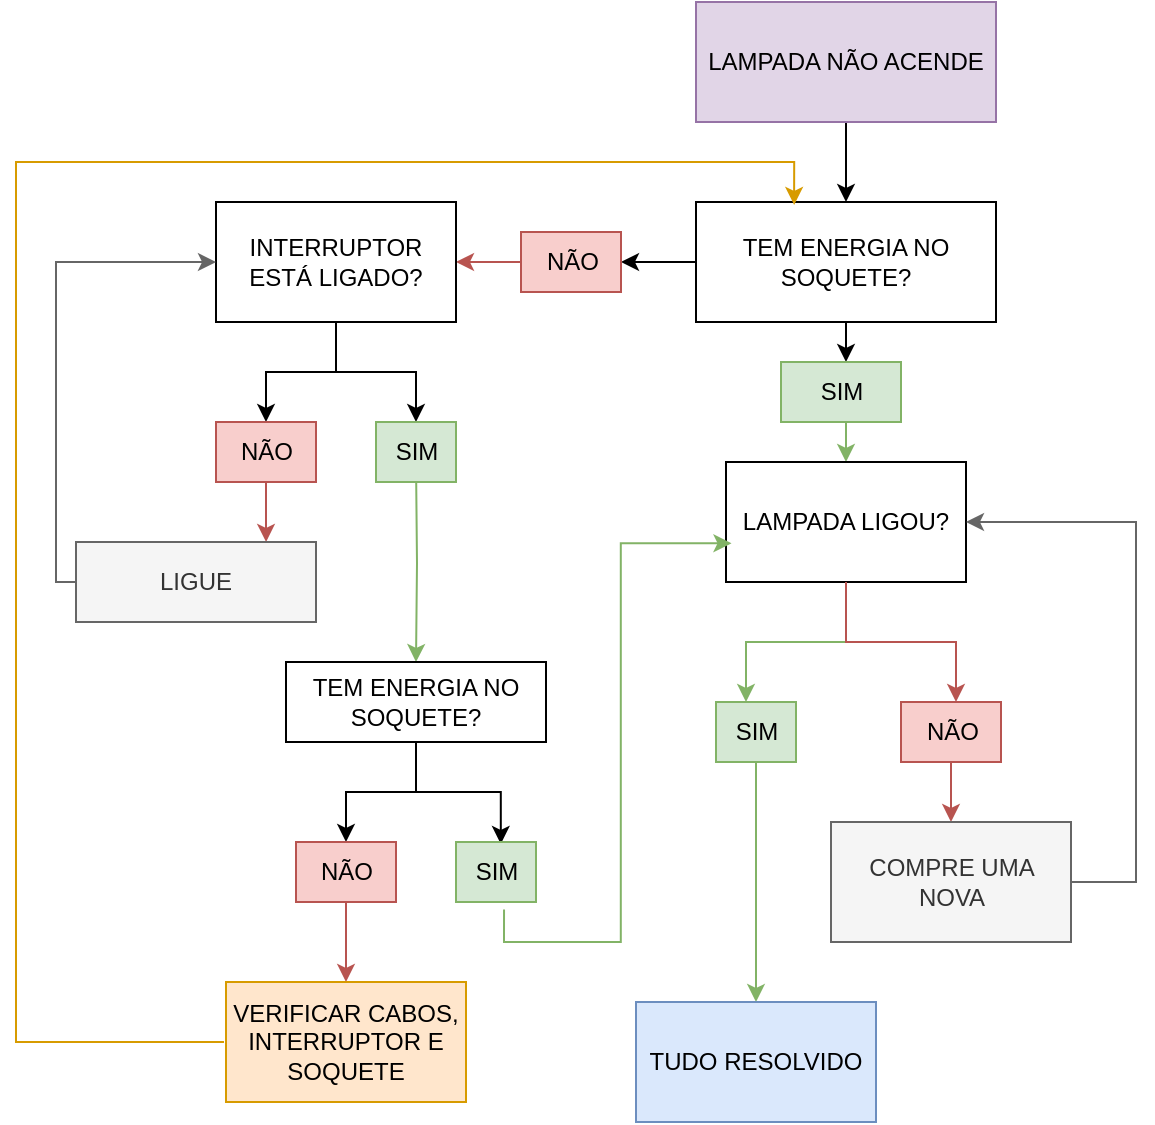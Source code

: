<mxfile version="21.7.4" type="github">
  <diagram name="Página-1" id="CAikxUyKD4PRSJyLO2kP">
    <mxGraphModel dx="1257" dy="617" grid="1" gridSize="10" guides="1" tooltips="1" connect="1" arrows="1" fold="1" page="1" pageScale="1" pageWidth="827" pageHeight="1169" math="0" shadow="0">
      <root>
        <mxCell id="0" />
        <mxCell id="1" parent="0" />
        <mxCell id="uMKkj9IWUREVqiduz7nh-5" value="" style="edgeStyle=orthogonalEdgeStyle;rounded=0;orthogonalLoop=1;jettySize=auto;html=1;" edge="1" parent="1" source="uMKkj9IWUREVqiduz7nh-1" target="uMKkj9IWUREVqiduz7nh-4">
          <mxGeometry relative="1" as="geometry" />
        </mxCell>
        <mxCell id="uMKkj9IWUREVqiduz7nh-1" value="LAMPADA NÃO ACENDE" style="rounded=0;whiteSpace=wrap;html=1;arcSize=50;labelBackgroundColor=none;fillColor=#e1d5e7;strokeColor=#9673a6;" vertex="1" parent="1">
          <mxGeometry x="510" y="120" width="150" height="60" as="geometry" />
        </mxCell>
        <mxCell id="uMKkj9IWUREVqiduz7nh-24" value="" style="edgeStyle=orthogonalEdgeStyle;rounded=0;orthogonalLoop=1;jettySize=auto;html=1;" edge="1" parent="1" source="uMKkj9IWUREVqiduz7nh-4" target="uMKkj9IWUREVqiduz7nh-23">
          <mxGeometry relative="1" as="geometry" />
        </mxCell>
        <mxCell id="uMKkj9IWUREVqiduz7nh-65" style="edgeStyle=orthogonalEdgeStyle;rounded=0;orthogonalLoop=1;jettySize=auto;html=1;entryX=0.54;entryY=0.01;entryDx=0;entryDy=0;entryPerimeter=0;" edge="1" parent="1" source="uMKkj9IWUREVqiduz7nh-4" target="uMKkj9IWUREVqiduz7nh-18">
          <mxGeometry relative="1" as="geometry" />
        </mxCell>
        <mxCell id="uMKkj9IWUREVqiduz7nh-4" value="TEM ENERGIA NO SOQUETE?" style="rounded=0;whiteSpace=wrap;html=1;arcSize=50;" vertex="1" parent="1">
          <mxGeometry x="510" y="220" width="150" height="60" as="geometry" />
        </mxCell>
        <mxCell id="uMKkj9IWUREVqiduz7nh-85" value="" style="edgeStyle=orthogonalEdgeStyle;rounded=0;orthogonalLoop=1;jettySize=auto;html=1;entryX=0.5;entryY=0;entryDx=0;entryDy=0;fillColor=#d5e8d4;strokeColor=#82b366;" edge="1" parent="1" source="uMKkj9IWUREVqiduz7nh-18" target="uMKkj9IWUREVqiduz7nh-19">
          <mxGeometry relative="1" as="geometry">
            <mxPoint x="570" y="340" as="targetPoint" />
            <Array as="points">
              <mxPoint x="585" y="340" />
              <mxPoint x="585" y="340" />
            </Array>
          </mxGeometry>
        </mxCell>
        <mxCell id="uMKkj9IWUREVqiduz7nh-18" value="SIM" style="text;html=1;strokeColor=#82b366;fillColor=#d5e8d4;align=center;verticalAlign=middle;whiteSpace=wrap;rounded=0;" vertex="1" parent="1">
          <mxGeometry x="552.5" y="300" width="60" height="30" as="geometry" />
        </mxCell>
        <mxCell id="uMKkj9IWUREVqiduz7nh-19" value="LAMPADA LIGOU?" style="whiteSpace=wrap;html=1;" vertex="1" parent="1">
          <mxGeometry x="525" y="350" width="120" height="60" as="geometry" />
        </mxCell>
        <mxCell id="uMKkj9IWUREVqiduz7nh-26" value="" style="edgeStyle=orthogonalEdgeStyle;rounded=0;orthogonalLoop=1;jettySize=auto;html=1;fillColor=#f8cecc;strokeColor=#b85450;" edge="1" parent="1" source="uMKkj9IWUREVqiduz7nh-23" target="uMKkj9IWUREVqiduz7nh-25">
          <mxGeometry relative="1" as="geometry" />
        </mxCell>
        <mxCell id="uMKkj9IWUREVqiduz7nh-23" value="NÃO" style="text;html=1;align=center;verticalAlign=middle;resizable=0;points=[];autosize=1;strokeColor=#b85450;fillColor=#f8cecc;" vertex="1" parent="1">
          <mxGeometry x="422.5" y="235" width="50" height="30" as="geometry" />
        </mxCell>
        <mxCell id="uMKkj9IWUREVqiduz7nh-54" value="" style="edgeStyle=orthogonalEdgeStyle;rounded=0;orthogonalLoop=1;jettySize=auto;html=1;" edge="1" parent="1" source="uMKkj9IWUREVqiduz7nh-25" target="uMKkj9IWUREVqiduz7nh-53">
          <mxGeometry relative="1" as="geometry" />
        </mxCell>
        <mxCell id="uMKkj9IWUREVqiduz7nh-56" style="edgeStyle=orthogonalEdgeStyle;rounded=0;orthogonalLoop=1;jettySize=auto;html=1;" edge="1" parent="1" source="uMKkj9IWUREVqiduz7nh-25" target="uMKkj9IWUREVqiduz7nh-55">
          <mxGeometry relative="1" as="geometry" />
        </mxCell>
        <mxCell id="uMKkj9IWUREVqiduz7nh-25" value="INTERRUPTOR ESTÁ LIGADO?" style="whiteSpace=wrap;html=1;" vertex="1" parent="1">
          <mxGeometry x="270" y="220" width="120" height="60" as="geometry" />
        </mxCell>
        <mxCell id="uMKkj9IWUREVqiduz7nh-35" value="" style="edgeStyle=orthogonalEdgeStyle;rounded=0;orthogonalLoop=1;jettySize=auto;html=1;exitX=0.5;exitY=1;exitDx=0;exitDy=0;fillColor=#d5e8d4;strokeColor=#82b366;" edge="1" parent="1" source="uMKkj9IWUREVqiduz7nh-19" target="uMKkj9IWUREVqiduz7nh-34">
          <mxGeometry relative="1" as="geometry">
            <mxPoint x="585" y="580" as="sourcePoint" />
            <Array as="points">
              <mxPoint x="585" y="440" />
              <mxPoint x="535" y="440" />
            </Array>
          </mxGeometry>
        </mxCell>
        <mxCell id="uMKkj9IWUREVqiduz7nh-38" style="edgeStyle=orthogonalEdgeStyle;rounded=0;orthogonalLoop=1;jettySize=auto;html=1;exitX=0.5;exitY=1;exitDx=0;exitDy=0;fillColor=#f8cecc;strokeColor=#b85450;" edge="1" parent="1" source="uMKkj9IWUREVqiduz7nh-19" target="uMKkj9IWUREVqiduz7nh-36">
          <mxGeometry relative="1" as="geometry">
            <mxPoint x="585" y="530" as="sourcePoint" />
            <Array as="points">
              <mxPoint x="585" y="440" />
              <mxPoint x="640" y="440" />
            </Array>
          </mxGeometry>
        </mxCell>
        <mxCell id="uMKkj9IWUREVqiduz7nh-84" style="edgeStyle=orthogonalEdgeStyle;rounded=0;orthogonalLoop=1;jettySize=auto;html=1;entryX=0.5;entryY=0;entryDx=0;entryDy=0;fillColor=#d5e8d4;strokeColor=#82b366;" edge="1" parent="1" source="uMKkj9IWUREVqiduz7nh-34" target="uMKkj9IWUREVqiduz7nh-41">
          <mxGeometry relative="1" as="geometry" />
        </mxCell>
        <mxCell id="uMKkj9IWUREVqiduz7nh-34" value="SIM&lt;br&gt;" style="text;html=1;align=center;verticalAlign=middle;resizable=0;points=[];autosize=1;strokeColor=#82b366;fillColor=#d5e8d4;" vertex="1" parent="1">
          <mxGeometry x="520" y="470" width="40" height="30" as="geometry" />
        </mxCell>
        <mxCell id="uMKkj9IWUREVqiduz7nh-82" value="" style="edgeStyle=orthogonalEdgeStyle;rounded=0;orthogonalLoop=1;jettySize=auto;html=1;fillColor=#f8cecc;strokeColor=#b85450;" edge="1" parent="1" source="uMKkj9IWUREVqiduz7nh-36" target="uMKkj9IWUREVqiduz7nh-61">
          <mxGeometry relative="1" as="geometry" />
        </mxCell>
        <mxCell id="uMKkj9IWUREVqiduz7nh-36" value="NÃO" style="text;html=1;align=center;verticalAlign=middle;resizable=0;points=[];autosize=1;strokeColor=#b85450;fillColor=#f8cecc;" vertex="1" parent="1">
          <mxGeometry x="612.5" y="470" width="50" height="30" as="geometry" />
        </mxCell>
        <mxCell id="uMKkj9IWUREVqiduz7nh-41" value="TUDO RESOLVIDO" style="whiteSpace=wrap;html=1;fillColor=#dae8fc;strokeColor=#6c8ebf;" vertex="1" parent="1">
          <mxGeometry x="480" y="620" width="120" height="60" as="geometry" />
        </mxCell>
        <mxCell id="uMKkj9IWUREVqiduz7nh-67" value="" style="edgeStyle=orthogonalEdgeStyle;rounded=0;orthogonalLoop=1;jettySize=auto;html=1;entryX=0.5;entryY=0;entryDx=0;entryDy=0;fillColor=#d5e8d4;strokeColor=#82b366;" edge="1" parent="1" target="uMKkj9IWUREVqiduz7nh-66">
          <mxGeometry relative="1" as="geometry">
            <mxPoint x="370.003" y="350" as="sourcePoint" />
            <mxPoint x="360.25" y="429.52" as="targetPoint" />
            <Array as="points" />
          </mxGeometry>
        </mxCell>
        <mxCell id="uMKkj9IWUREVqiduz7nh-53" value="SIM" style="text;html=1;align=center;verticalAlign=middle;resizable=0;points=[];autosize=1;strokeColor=#82b366;fillColor=#d5e8d4;" vertex="1" parent="1">
          <mxGeometry x="350" y="330" width="40" height="30" as="geometry" />
        </mxCell>
        <mxCell id="uMKkj9IWUREVqiduz7nh-58" value="" style="edgeStyle=orthogonalEdgeStyle;rounded=0;orthogonalLoop=1;jettySize=auto;html=1;fillColor=#f8cecc;strokeColor=#b85450;" edge="1" parent="1" source="uMKkj9IWUREVqiduz7nh-55">
          <mxGeometry relative="1" as="geometry">
            <mxPoint x="295.048" y="390" as="targetPoint" />
          </mxGeometry>
        </mxCell>
        <mxCell id="uMKkj9IWUREVqiduz7nh-55" value="NÃO" style="text;html=1;align=center;verticalAlign=middle;resizable=0;points=[];autosize=1;strokeColor=#b85450;fillColor=#f8cecc;" vertex="1" parent="1">
          <mxGeometry x="270" y="330" width="50" height="30" as="geometry" />
        </mxCell>
        <mxCell id="uMKkj9IWUREVqiduz7nh-79" style="edgeStyle=orthogonalEdgeStyle;rounded=0;orthogonalLoop=1;jettySize=auto;html=1;entryX=0;entryY=0.5;entryDx=0;entryDy=0;exitX=0;exitY=0.5;exitDx=0;exitDy=0;fillColor=#f5f5f5;strokeColor=#666666;" edge="1" parent="1" source="uMKkj9IWUREVqiduz7nh-59" target="uMKkj9IWUREVqiduz7nh-25">
          <mxGeometry relative="1" as="geometry">
            <Array as="points">
              <mxPoint x="190" y="410" />
              <mxPoint x="190" y="250" />
            </Array>
          </mxGeometry>
        </mxCell>
        <mxCell id="uMKkj9IWUREVqiduz7nh-59" value="LIGUE" style="whiteSpace=wrap;html=1;fillColor=#f5f5f5;fontColor=#333333;strokeColor=#666666;" vertex="1" parent="1">
          <mxGeometry x="200" y="390" width="120" height="40" as="geometry" />
        </mxCell>
        <mxCell id="uMKkj9IWUREVqiduz7nh-81" style="edgeStyle=orthogonalEdgeStyle;rounded=0;orthogonalLoop=1;jettySize=auto;html=1;entryX=1;entryY=0.5;entryDx=0;entryDy=0;exitX=1;exitY=0.5;exitDx=0;exitDy=0;fillColor=#f5f5f5;strokeColor=#666666;" edge="1" parent="1" source="uMKkj9IWUREVqiduz7nh-61" target="uMKkj9IWUREVqiduz7nh-19">
          <mxGeometry relative="1" as="geometry">
            <mxPoint x="730" y="370" as="targetPoint" />
            <Array as="points">
              <mxPoint x="730" y="560" />
              <mxPoint x="730" y="380" />
            </Array>
          </mxGeometry>
        </mxCell>
        <mxCell id="uMKkj9IWUREVqiduz7nh-61" value="COMPRE UMA NOVA" style="whiteSpace=wrap;html=1;fillColor=#f5f5f5;strokeColor=#666666;fontColor=#333333;" vertex="1" parent="1">
          <mxGeometry x="577.5" y="530" width="120" height="60" as="geometry" />
        </mxCell>
        <mxCell id="uMKkj9IWUREVqiduz7nh-71" style="edgeStyle=orthogonalEdgeStyle;rounded=0;orthogonalLoop=1;jettySize=auto;html=1;" edge="1" parent="1" source="uMKkj9IWUREVqiduz7nh-66" target="uMKkj9IWUREVqiduz7nh-70">
          <mxGeometry relative="1" as="geometry" />
        </mxCell>
        <mxCell id="uMKkj9IWUREVqiduz7nh-72" style="edgeStyle=orthogonalEdgeStyle;rounded=0;orthogonalLoop=1;jettySize=auto;html=1;entryX=0.56;entryY=0.032;entryDx=0;entryDy=0;entryPerimeter=0;" edge="1" parent="1" source="uMKkj9IWUREVqiduz7nh-66" target="uMKkj9IWUREVqiduz7nh-69">
          <mxGeometry relative="1" as="geometry" />
        </mxCell>
        <mxCell id="uMKkj9IWUREVqiduz7nh-66" value="TEM ENERGIA NO SOQUETE?" style="whiteSpace=wrap;html=1;" vertex="1" parent="1">
          <mxGeometry x="305" y="450" width="130" height="40" as="geometry" />
        </mxCell>
        <mxCell id="uMKkj9IWUREVqiduz7nh-78" style="edgeStyle=orthogonalEdgeStyle;rounded=0;orthogonalLoop=1;jettySize=auto;html=1;entryX=0.003;entryY=0.677;entryDx=0;entryDy=0;entryPerimeter=0;exitX=0.541;exitY=1.124;exitDx=0;exitDy=0;exitPerimeter=0;fillColor=#d5e8d4;strokeColor=#82b366;" edge="1" parent="1">
          <mxGeometry relative="1" as="geometry">
            <mxPoint x="527.74" y="390.62" as="targetPoint" />
            <mxPoint x="414.02" y="573.72" as="sourcePoint" />
            <Array as="points">
              <mxPoint x="414.38" y="590" />
              <mxPoint x="472.38" y="590" />
              <mxPoint x="472.38" y="391" />
            </Array>
          </mxGeometry>
        </mxCell>
        <mxCell id="uMKkj9IWUREVqiduz7nh-69" value="SIM" style="text;html=1;align=center;verticalAlign=middle;resizable=0;points=[];autosize=1;strokeColor=#82b366;fillColor=#d5e8d4;" vertex="1" parent="1">
          <mxGeometry x="390" y="540" width="40" height="30" as="geometry" />
        </mxCell>
        <mxCell id="uMKkj9IWUREVqiduz7nh-74" value="" style="edgeStyle=orthogonalEdgeStyle;rounded=0;orthogonalLoop=1;jettySize=auto;html=1;fillColor=#f8cecc;strokeColor=#b85450;" edge="1" parent="1" source="uMKkj9IWUREVqiduz7nh-70" target="uMKkj9IWUREVqiduz7nh-73">
          <mxGeometry relative="1" as="geometry" />
        </mxCell>
        <mxCell id="uMKkj9IWUREVqiduz7nh-70" value="NÃO" style="text;html=1;align=center;verticalAlign=middle;resizable=0;points=[];autosize=1;strokeColor=#b85450;fillColor=#f8cecc;" vertex="1" parent="1">
          <mxGeometry x="310" y="540" width="50" height="30" as="geometry" />
        </mxCell>
        <mxCell id="uMKkj9IWUREVqiduz7nh-76" style="edgeStyle=orthogonalEdgeStyle;rounded=0;orthogonalLoop=1;jettySize=auto;html=1;entryX=0.327;entryY=0.024;entryDx=0;entryDy=0;entryPerimeter=0;fillColor=#ffe6cc;strokeColor=#d79b00;" edge="1" parent="1" target="uMKkj9IWUREVqiduz7nh-4">
          <mxGeometry relative="1" as="geometry">
            <mxPoint x="560" y="200" as="targetPoint" />
            <mxPoint x="274" y="640" as="sourcePoint" />
            <Array as="points">
              <mxPoint x="170" y="640" />
              <mxPoint x="170" y="200" />
              <mxPoint x="559" y="200" />
            </Array>
          </mxGeometry>
        </mxCell>
        <mxCell id="uMKkj9IWUREVqiduz7nh-73" value="VERIFICAR CABOS, INTERRUPTOR E SOQUETE" style="whiteSpace=wrap;html=1;fillColor=#ffe6cc;strokeColor=#d79b00;" vertex="1" parent="1">
          <mxGeometry x="275" y="610" width="120" height="60" as="geometry" />
        </mxCell>
      </root>
    </mxGraphModel>
  </diagram>
</mxfile>
